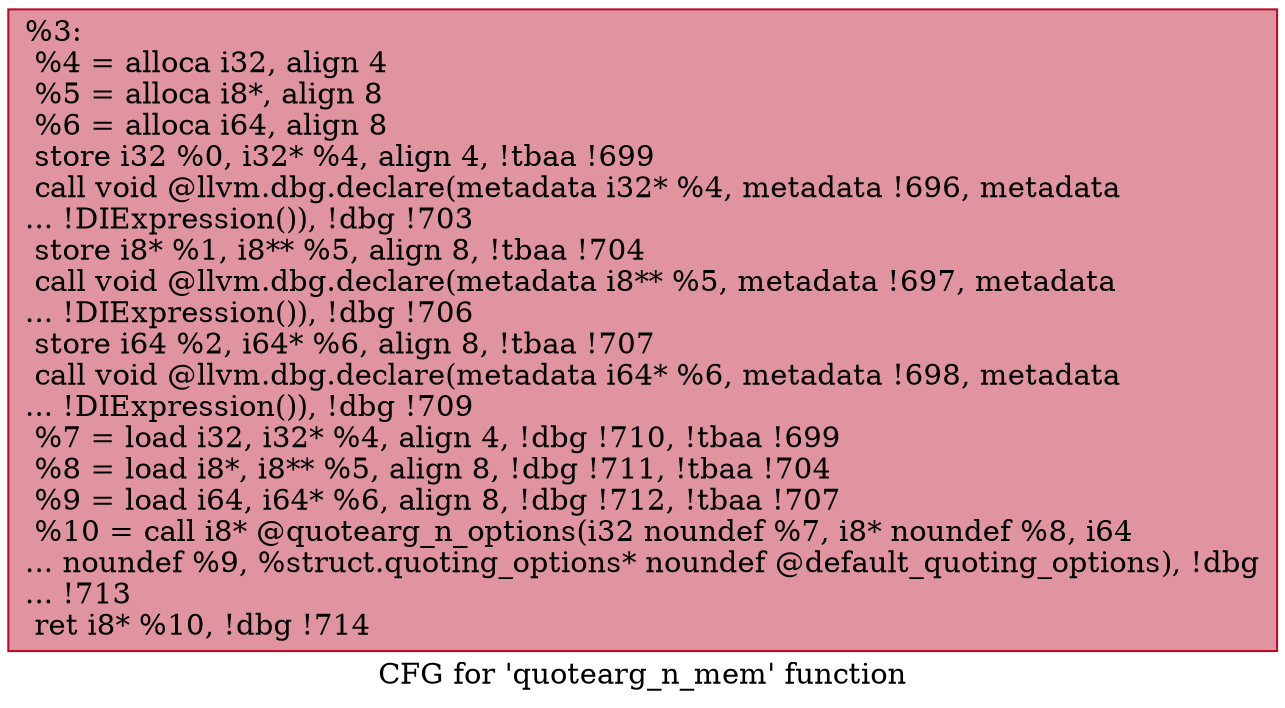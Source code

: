 digraph "CFG for 'quotearg_n_mem' function" {
	label="CFG for 'quotearg_n_mem' function";

	Node0x1f3ebc0 [shape=record,color="#b70d28ff", style=filled, fillcolor="#b70d2870",label="{%3:\l  %4 = alloca i32, align 4\l  %5 = alloca i8*, align 8\l  %6 = alloca i64, align 8\l  store i32 %0, i32* %4, align 4, !tbaa !699\l  call void @llvm.dbg.declare(metadata i32* %4, metadata !696, metadata\l... !DIExpression()), !dbg !703\l  store i8* %1, i8** %5, align 8, !tbaa !704\l  call void @llvm.dbg.declare(metadata i8** %5, metadata !697, metadata\l... !DIExpression()), !dbg !706\l  store i64 %2, i64* %6, align 8, !tbaa !707\l  call void @llvm.dbg.declare(metadata i64* %6, metadata !698, metadata\l... !DIExpression()), !dbg !709\l  %7 = load i32, i32* %4, align 4, !dbg !710, !tbaa !699\l  %8 = load i8*, i8** %5, align 8, !dbg !711, !tbaa !704\l  %9 = load i64, i64* %6, align 8, !dbg !712, !tbaa !707\l  %10 = call i8* @quotearg_n_options(i32 noundef %7, i8* noundef %8, i64\l... noundef %9, %struct.quoting_options* noundef @default_quoting_options), !dbg\l... !713\l  ret i8* %10, !dbg !714\l}"];
}
